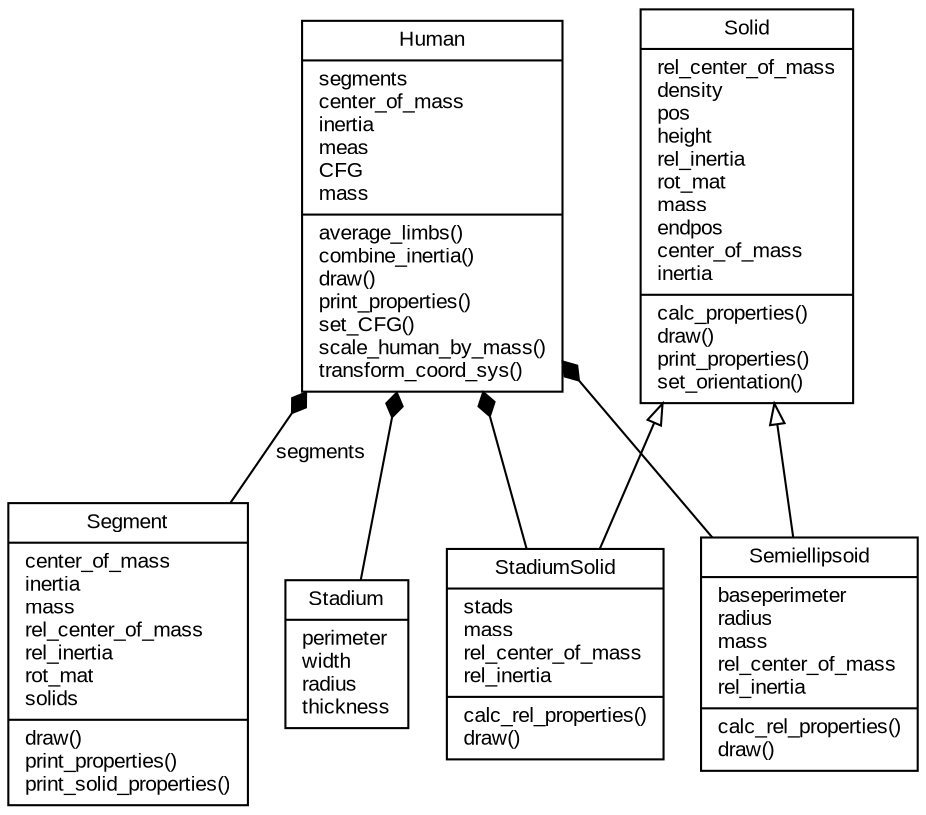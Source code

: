 digraph "Yeadon" {
    node [fontname=Arial, fontsize=10];
    edge [fontname=Arial, fontsize=10];
charset="utf-8"
rankdir=BT
"14" [shape="record", label="{Segment|center_of_mass\linertia\lmass\lrel_center_of_mass\lrel_inertia\lrot_mat\lsolids\l|draw()\lprint_properties()\lprint_solid_properties()\l}"];
"16" [shape="record", label="{Human|segments\lcenter_of_mass\linertia\lmeas\lCFG\lmass\l|average_limbs()\lcombine_inertia()\ldraw()\lprint_properties()\lset_CFG()\lscale_human_by_mass()\ltransform_coord_sys()\l}"];
"20" [shape="record", label="{StadiumSolid|stads\lmass\lrel_center_of_mass\lrel_inertia\l|calc_rel_properties()\ldraw()\l}"];
"21" [shape="record", label="{Solid|rel_center_of_mass\ldensity\lpos\lheight\lrel_inertia\lrot_mat\lmass\lendpos\lcenter_of_mass\linertia\l|calc_properties()\ldraw()\lprint_properties()\lset_orientation()\l}"];
"22" [shape="record", label="{Stadium|perimeter\lwidth\lradius\lthickness\l}"];
"23" [shape="record", label="{Semiellipsoid|baseperimeter\lradius\lmass\lrel_center_of_mass\lrel_inertia\l|calc_rel_properties()\ldraw()\l}"];
"20" -> "21" [arrowtail="none", arrowhead="empty"];
"23" -> "21" [arrowtail="none", arrowhead="empty"];
"14" -> "16" [arrowhead="diamond", style="solid", arrowtail="none", fontcolor="black", label=" segments"];
"20" -> "16" [arrowhead="diamond", style="solid", arrowtail="none", fontcolor="black"];
"23" -> "16" [arrowhead="diamond", style="solid", arrowtail="none", fontcolor="black"];
"22" -> "16" [arrowhead="diamond", style="solid", arrowtail="none", fontcolor="black"];
}
